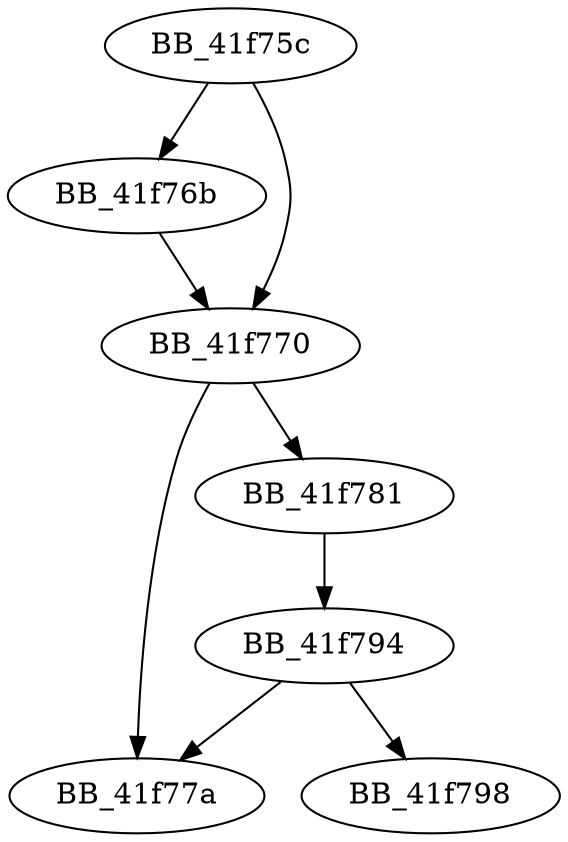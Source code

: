 DiGraph __putwch_nolock{
BB_41f75c->BB_41f76b
BB_41f75c->BB_41f770
BB_41f76b->BB_41f770
BB_41f770->BB_41f77a
BB_41f770->BB_41f781
BB_41f781->BB_41f794
BB_41f794->BB_41f77a
BB_41f794->BB_41f798
}
